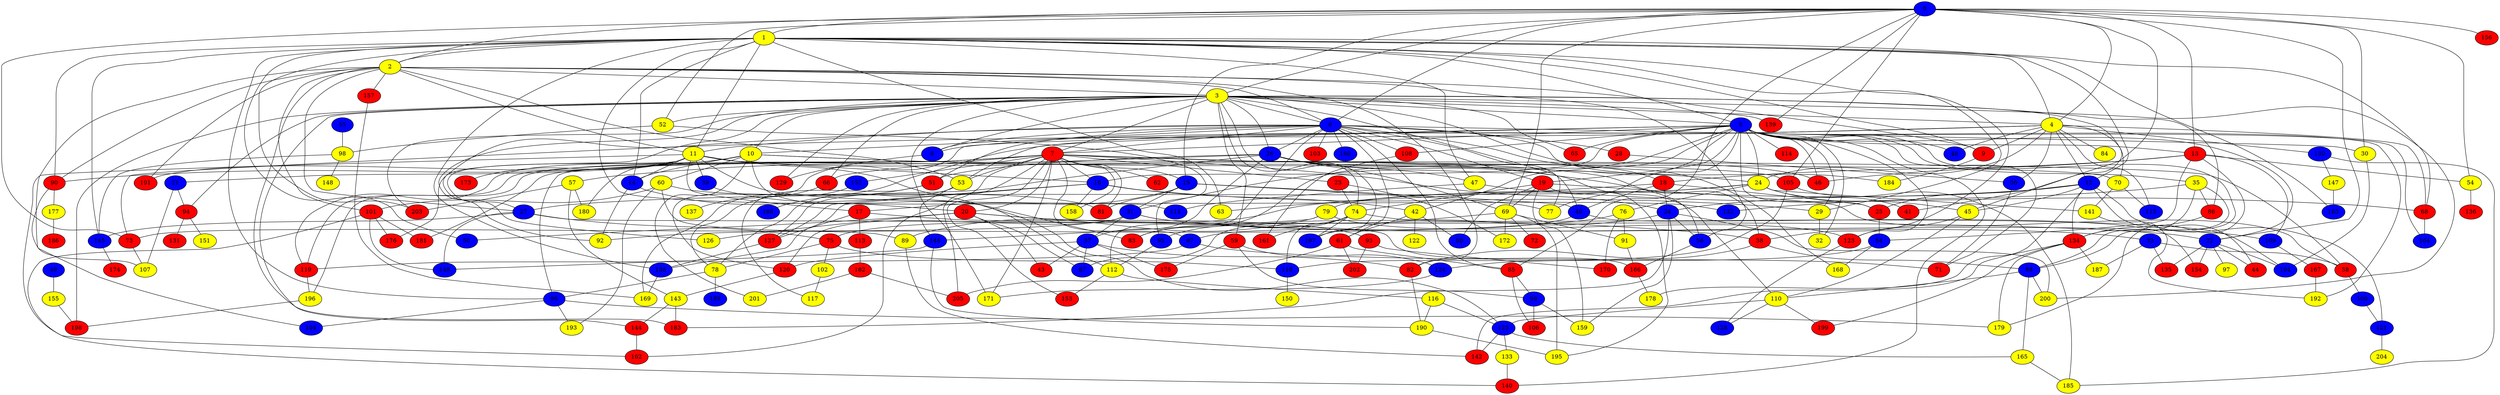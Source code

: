 graph {
0 [style = filled fillcolor = blue];
1 [style = filled fillcolor = yellow];
2 [style = filled fillcolor = yellow];
3 [style = filled fillcolor = yellow];
4 [style = filled fillcolor = yellow];
5 [style = filled fillcolor = blue];
6 [style = filled fillcolor = blue];
7 [style = filled fillcolor = red];
8 [style = filled fillcolor = blue];
9 [style = filled fillcolor = red];
10 [style = filled fillcolor = yellow];
11 [style = filled fillcolor = yellow];
12 [style = filled fillcolor = blue];
13 [style = filled fillcolor = red];
14 [style = filled fillcolor = blue];
15 [style = filled fillcolor = blue];
16 [style = filled fillcolor = blue];
17 [style = filled fillcolor = red];
18 [style = filled fillcolor = red];
19 [style = filled fillcolor = red];
20 [style = filled fillcolor = red];
21 [style = filled fillcolor = blue];
22 [style = filled fillcolor = blue];
23 [style = filled fillcolor = red];
24 [style = filled fillcolor = yellow];
25 [style = filled fillcolor = red];
26 [style = filled fillcolor = blue];
27 [style = filled fillcolor = blue];
28 [style = filled fillcolor = red];
29 [style = filled fillcolor = yellow];
30 [style = filled fillcolor = yellow];
31 [style = filled fillcolor = blue];
32 [style = filled fillcolor = yellow];
33 [style = filled fillcolor = blue];
34 [style = filled fillcolor = blue];
35 [style = filled fillcolor = yellow];
36 [style = filled fillcolor = blue];
37 [style = filled fillcolor = blue];
38 [style = filled fillcolor = red];
39 [style = filled fillcolor = blue];
40 [style = filled fillcolor = blue];
41 [style = filled fillcolor = red];
42 [style = filled fillcolor = yellow];
43 [style = filled fillcolor = red];
44 [style = filled fillcolor = red];
45 [style = filled fillcolor = yellow];
46 [style = filled fillcolor = red];
47 [style = filled fillcolor = yellow];
48 [style = filled fillcolor = blue];
49 [style = filled fillcolor = blue];
50 [style = filled fillcolor = blue];
51 [style = filled fillcolor = red];
52 [style = filled fillcolor = yellow];
53 [style = filled fillcolor = yellow];
54 [style = filled fillcolor = yellow];
55 [style = filled fillcolor = blue];
56 [style = filled fillcolor = blue];
57 [style = filled fillcolor = yellow];
58 [style = filled fillcolor = red];
59 [style = filled fillcolor = red];
60 [style = filled fillcolor = yellow];
61 [style = filled fillcolor = red];
62 [style = filled fillcolor = red];
63 [style = filled fillcolor = yellow];
64 [style = filled fillcolor = blue];
65 [style = filled fillcolor = red];
66 [style = filled fillcolor = red];
67 [style = filled fillcolor = blue];
68 [style = filled fillcolor = red];
69 [style = filled fillcolor = yellow];
70 [style = filled fillcolor = yellow];
71 [style = filled fillcolor = red];
72 [style = filled fillcolor = red];
73 [style = filled fillcolor = red];
74 [style = filled fillcolor = yellow];
75 [style = filled fillcolor = red];
76 [style = filled fillcolor = yellow];
77 [style = filled fillcolor = yellow];
78 [style = filled fillcolor = yellow];
79 [style = filled fillcolor = yellow];
80 [style = filled fillcolor = blue];
81 [style = filled fillcolor = red];
82 [style = filled fillcolor = red];
83 [style = filled fillcolor = red];
84 [style = filled fillcolor = yellow];
85 [style = filled fillcolor = red];
86 [style = filled fillcolor = red];
87 [style = filled fillcolor = blue];
88 [style = filled fillcolor = blue];
89 [style = filled fillcolor = yellow];
90 [style = filled fillcolor = red];
91 [style = filled fillcolor = yellow];
92 [style = filled fillcolor = yellow];
93 [style = filled fillcolor = red];
94 [style = filled fillcolor = red];
95 [style = filled fillcolor = blue];
96 [style = filled fillcolor = blue];
97 [style = filled fillcolor = yellow];
98 [style = filled fillcolor = yellow];
99 [style = filled fillcolor = blue];
100 [style = filled fillcolor = blue];
101 [style = filled fillcolor = red];
102 [style = filled fillcolor = yellow];
103 [style = filled fillcolor = red];
104 [style = filled fillcolor = blue];
105 [style = filled fillcolor = red];
106 [style = filled fillcolor = red];
107 [style = filled fillcolor = yellow];
108 [style = filled fillcolor = red];
109 [style = filled fillcolor = blue];
110 [style = filled fillcolor = yellow];
111 [style = filled fillcolor = blue];
112 [style = filled fillcolor = yellow];
113 [style = filled fillcolor = red];
114 [style = filled fillcolor = red];
115 [style = filled fillcolor = blue];
116 [style = filled fillcolor = yellow];
117 [style = filled fillcolor = yellow];
118 [style = filled fillcolor = blue];
119 [style = filled fillcolor = red];
120 [style = filled fillcolor = red];
121 [style = filled fillcolor = blue];
122 [style = filled fillcolor = yellow];
123 [style = filled fillcolor = red];
124 [style = filled fillcolor = blue];
125 [style = filled fillcolor = blue];
126 [style = filled fillcolor = yellow];
127 [style = filled fillcolor = red];
128 [style = filled fillcolor = blue];
129 [style = filled fillcolor = red];
130 [style = filled fillcolor = blue];
131 [style = filled fillcolor = red];
132 [style = filled fillcolor = blue];
133 [style = filled fillcolor = yellow];
134 [style = filled fillcolor = red];
135 [style = filled fillcolor = red];
136 [style = filled fillcolor = red];
137 [style = filled fillcolor = yellow];
138 [style = filled fillcolor = blue];
139 [style = filled fillcolor = red];
140 [style = filled fillcolor = red];
141 [style = filled fillcolor = yellow];
142 [style = filled fillcolor = red];
143 [style = filled fillcolor = yellow];
144 [style = filled fillcolor = red];
145 [style = filled fillcolor = blue];
146 [style = filled fillcolor = blue];
147 [style = filled fillcolor = yellow];
148 [style = filled fillcolor = yellow];
149 [style = filled fillcolor = blue];
150 [style = filled fillcolor = yellow];
151 [style = filled fillcolor = yellow];
152 [style = filled fillcolor = blue];
153 [style = filled fillcolor = red];
154 [style = filled fillcolor = red];
155 [style = filled fillcolor = yellow];
156 [style = filled fillcolor = red];
157 [style = filled fillcolor = red];
158 [style = filled fillcolor = yellow];
159 [style = filled fillcolor = yellow];
160 [style = filled fillcolor = blue];
161 [style = filled fillcolor = red];
162 [style = filled fillcolor = red];
163 [style = filled fillcolor = blue];
164 [style = filled fillcolor = blue];
165 [style = filled fillcolor = yellow];
166 [style = filled fillcolor = red];
167 [style = filled fillcolor = red];
168 [style = filled fillcolor = yellow];
169 [style = filled fillcolor = yellow];
170 [style = filled fillcolor = red];
171 [style = filled fillcolor = yellow];
172 [style = filled fillcolor = yellow];
173 [style = filled fillcolor = red];
174 [style = filled fillcolor = red];
175 [style = filled fillcolor = red];
176 [style = filled fillcolor = red];
177 [style = filled fillcolor = yellow];
178 [style = filled fillcolor = yellow];
179 [style = filled fillcolor = yellow];
180 [style = filled fillcolor = yellow];
181 [style = filled fillcolor = red];
182 [style = filled fillcolor = red];
183 [style = filled fillcolor = red];
184 [style = filled fillcolor = yellow];
185 [style = filled fillcolor = yellow];
186 [style = filled fillcolor = red];
187 [style = filled fillcolor = yellow];
188 [style = filled fillcolor = blue];
189 [style = filled fillcolor = blue];
190 [style = filled fillcolor = yellow];
191 [style = filled fillcolor = red];
192 [style = filled fillcolor = yellow];
193 [style = filled fillcolor = yellow];
194 [style = filled fillcolor = blue];
195 [style = filled fillcolor = yellow];
196 [style = filled fillcolor = yellow];
197 [style = filled fillcolor = blue];
198 [style = filled fillcolor = red];
199 [style = filled fillcolor = red];
200 [style = filled fillcolor = yellow];
201 [style = filled fillcolor = yellow];
202 [style = filled fillcolor = red];
203 [style = filled fillcolor = red];
204 [style = filled fillcolor = yellow];
205 [style = filled fillcolor = red];
0 -- 4;
0 -- 3;
0 -- 2;
0 -- 1;
0 -- 6;
0 -- 13;
0 -- 15;
0 -- 22;
0 -- 30;
0 -- 41;
0 -- 52;
0 -- 54;
0 -- 69;
0 -- 73;
0 -- 85;
0 -- 105;
0 -- 139;
0 -- 156;
1 -- 2;
1 -- 4;
1 -- 5;
1 -- 9;
1 -- 11;
1 -- 12;
1 -- 14;
1 -- 29;
1 -- 38;
1 -- 47;
1 -- 50;
1 -- 63;
1 -- 68;
1 -- 90;
1 -- 96;
1 -- 111;
1 -- 138;
1 -- 145;
1 -- 163;
1 -- 203;
2 -- 3;
2 -- 6;
2 -- 9;
2 -- 11;
2 -- 27;
2 -- 53;
2 -- 56;
2 -- 82;
2 -- 90;
2 -- 101;
2 -- 107;
2 -- 157;
2 -- 183;
2 -- 191;
3 -- 4;
3 -- 5;
3 -- 6;
3 -- 7;
3 -- 8;
3 -- 10;
3 -- 18;
3 -- 26;
3 -- 45;
3 -- 52;
3 -- 59;
3 -- 65;
3 -- 66;
3 -- 74;
3 -- 77;
3 -- 86;
3 -- 92;
3 -- 94;
3 -- 126;
3 -- 129;
3 -- 139;
3 -- 144;
3 -- 171;
3 -- 197;
3 -- 198;
3 -- 200;
3 -- 203;
4 -- 8;
4 -- 9;
4 -- 12;
4 -- 24;
4 -- 36;
4 -- 48;
4 -- 68;
4 -- 70;
4 -- 73;
4 -- 78;
4 -- 84;
4 -- 115;
4 -- 130;
5 -- 7;
5 -- 13;
5 -- 16;
5 -- 19;
5 -- 22;
5 -- 24;
5 -- 25;
5 -- 29;
5 -- 31;
5 -- 32;
5 -- 35;
5 -- 42;
5 -- 46;
5 -- 48;
5 -- 53;
5 -- 65;
5 -- 71;
5 -- 77;
5 -- 83;
5 -- 88;
5 -- 108;
5 -- 114;
5 -- 120;
5 -- 123;
5 -- 140;
5 -- 164;
5 -- 192;
6 -- 7;
6 -- 8;
6 -- 10;
6 -- 11;
6 -- 19;
6 -- 26;
6 -- 28;
6 -- 30;
6 -- 40;
6 -- 51;
6 -- 61;
6 -- 85;
6 -- 103;
6 -- 108;
6 -- 112;
6 -- 160;
6 -- 168;
6 -- 176;
6 -- 184;
7 -- 15;
7 -- 16;
7 -- 20;
7 -- 23;
7 -- 34;
7 -- 53;
7 -- 58;
7 -- 62;
7 -- 66;
7 -- 67;
7 -- 81;
7 -- 96;
7 -- 105;
7 -- 119;
7 -- 152;
7 -- 153;
7 -- 158;
7 -- 162;
7 -- 171;
7 -- 181;
7 -- 196;
7 -- 205;
8 -- 129;
9 -- 184;
10 -- 14;
10 -- 24;
10 -- 38;
10 -- 60;
10 -- 90;
10 -- 112;
10 -- 119;
10 -- 201;
11 -- 14;
11 -- 16;
11 -- 17;
11 -- 21;
11 -- 27;
11 -- 39;
11 -- 70;
11 -- 110;
11 -- 125;
11 -- 132;
11 -- 162;
11 -- 173;
11 -- 180;
11 -- 191;
12 -- 25;
12 -- 34;
12 -- 44;
12 -- 45;
12 -- 75;
12 -- 121;
12 -- 134;
12 -- 178;
13 -- 18;
13 -- 46;
13 -- 54;
13 -- 64;
13 -- 109;
13 -- 179;
14 -- 20;
14 -- 92;
15 -- 17;
15 -- 31;
15 -- 40;
15 -- 77;
15 -- 81;
16 -- 29;
16 -- 42;
16 -- 127;
16 -- 138;
16 -- 158;
17 -- 93;
17 -- 113;
17 -- 127;
18 -- 25;
18 -- 34;
18 -- 40;
18 -- 63;
19 -- 58;
19 -- 69;
19 -- 74;
19 -- 80;
19 -- 159;
19 -- 195;
20 -- 22;
20 -- 38;
20 -- 43;
20 -- 50;
20 -- 87;
20 -- 126;
21 -- 94;
21 -- 107;
22 -- 44;
22 -- 97;
22 -- 135;
22 -- 154;
22 -- 194;
23 -- 74;
23 -- 172;
24 -- 27;
24 -- 41;
24 -- 45;
24 -- 76;
24 -- 79;
24 -- 141;
25 -- 64;
26 -- 37;
26 -- 46;
26 -- 47;
26 -- 51;
26 -- 56;
26 -- 57;
26 -- 69;
26 -- 127;
27 -- 75;
27 -- 145;
27 -- 149;
27 -- 166;
28 -- 36;
29 -- 32;
30 -- 194;
31 -- 33;
31 -- 37;
31 -- 73;
31 -- 109;
31 -- 120;
33 -- 58;
33 -- 135;
33 -- 187;
34 -- 56;
34 -- 159;
34 -- 183;
34 -- 197;
34 -- 200;
35 -- 86;
35 -- 88;
35 -- 132;
35 -- 134;
36 -- 71;
37 -- 43;
37 -- 82;
37 -- 87;
37 -- 120;
37 -- 175;
38 -- 82;
38 -- 88;
39 -- 83;
40 -- 67;
40 -- 154;
42 -- 61;
42 -- 80;
42 -- 122;
45 -- 110;
45 -- 123;
47 -- 68;
47 -- 111;
49 -- 155;
51 -- 117;
51 -- 188;
52 -- 95;
52 -- 98;
53 -- 78;
53 -- 146;
54 -- 136;
55 -- 98;
56 -- 166;
57 -- 143;
57 -- 180;
57 -- 203;
58 -- 100;
59 -- 99;
59 -- 124;
59 -- 175;
60 -- 81;
60 -- 89;
60 -- 101;
60 -- 193;
61 -- 85;
61 -- 202;
61 -- 205;
64 -- 124;
64 -- 168;
66 -- 137;
67 -- 71;
67 -- 119;
68 -- 164;
69 -- 72;
69 -- 87;
69 -- 91;
69 -- 172;
69 -- 195;
70 -- 115;
70 -- 141;
73 -- 107;
74 -- 83;
74 -- 95;
74 -- 118;
74 -- 161;
74 -- 194;
74 -- 197;
75 -- 78;
75 -- 102;
75 -- 118;
76 -- 91;
76 -- 92;
76 -- 170;
78 -- 96;
78 -- 189;
79 -- 89;
79 -- 123;
79 -- 146;
82 -- 190;
85 -- 99;
85 -- 106;
86 -- 134;
88 -- 110;
88 -- 165;
88 -- 200;
89 -- 142;
90 -- 104;
90 -- 177;
91 -- 166;
93 -- 170;
93 -- 202;
94 -- 131;
94 -- 151;
95 -- 112;
96 -- 104;
96 -- 179;
96 -- 193;
98 -- 145;
98 -- 148;
99 -- 106;
99 -- 159;
100 -- 121;
101 -- 140;
101 -- 149;
101 -- 176;
101 -- 181;
102 -- 117;
105 -- 118;
105 -- 185;
108 -- 161;
109 -- 167;
110 -- 125;
110 -- 128;
110 -- 199;
112 -- 116;
112 -- 153;
113 -- 182;
116 -- 125;
116 -- 190;
118 -- 150;
119 -- 196;
120 -- 143;
121 -- 204;
123 -- 128;
124 -- 171;
125 -- 133;
125 -- 142;
125 -- 165;
127 -- 138;
130 -- 147;
130 -- 185;
133 -- 140;
134 -- 142;
134 -- 179;
134 -- 187;
134 -- 199;
138 -- 169;
141 -- 192;
143 -- 144;
143 -- 183;
144 -- 162;
145 -- 174;
146 -- 149;
146 -- 190;
147 -- 163;
152 -- 169;
155 -- 198;
157 -- 169;
165 -- 185;
166 -- 178;
167 -- 192;
177 -- 186;
182 -- 201;
182 -- 205;
190 -- 195;
196 -- 198;
}

